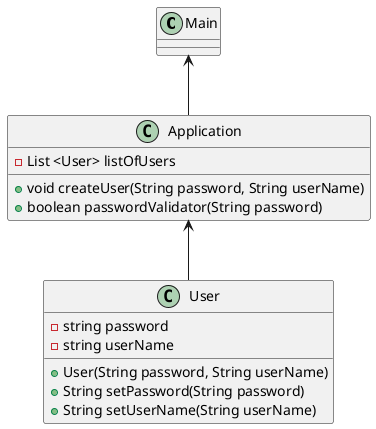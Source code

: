@startuml
'https://plantuml.com/class-diagram



class Main
class User
class Application

class User{
-string password
-string userName

+User(String password, String userName)
+String setPassword(String password)
+String setUserName(String userName)
}

class Application{
-List <User> listOfUsers
+ void createUser(String password, String userName)
+ boolean passwordValidator(String password)
}

Main <-- Application
Application <-- User

@enduml